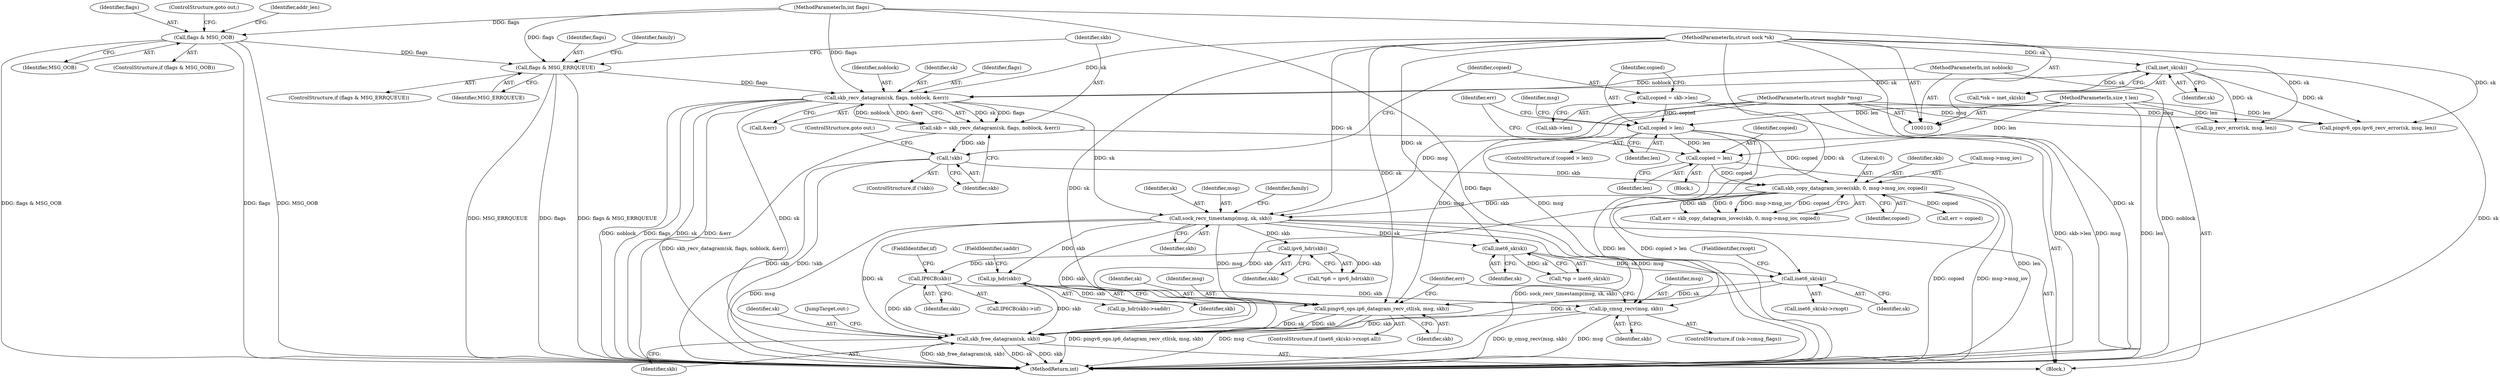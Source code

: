 digraph "0_linux_bceaa90240b6019ed73b49965eac7d167610be69_0@API" {
"1000375" [label="(Call,skb_free_datagram(sk, skb))"];
"1000364" [label="(Call,pingv6_ops.ip6_datagram_recv_ctl(sk, msg, skb))"];
"1000360" [label="(Call,inet6_sk(sk))"];
"1000298" [label="(Call,inet6_sk(sk))"];
"1000237" [label="(Call,sock_recv_timestamp(msg, sk, skb))"];
"1000106" [label="(MethodParameterIn,struct msghdr *msg)"];
"1000197" [label="(Call,skb_recv_datagram(sk, flags, noblock, &err))"];
"1000115" [label="(Call,inet_sk(sk))"];
"1000105" [label="(MethodParameterIn,struct sock *sk)"];
"1000170" [label="(Call,flags & MSG_ERRQUEUE)"];
"1000139" [label="(Call,flags & MSG_OOB)"];
"1000109" [label="(MethodParameterIn,int flags)"];
"1000108" [label="(MethodParameterIn,int noblock)"];
"1000227" [label="(Call,skb_copy_datagram_iovec(skb, 0, msg->msg_iov, copied))"];
"1000204" [label="(Call,!skb)"];
"1000195" [label="(Call,skb = skb_recv_datagram(sk, flags, noblock, &err))"];
"1000222" [label="(Call,copied = len)"];
"1000213" [label="(Call,copied > len)"];
"1000207" [label="(Call,copied = skb->len)"];
"1000107" [label="(MethodParameterIn,size_t len)"];
"1000354" [label="(Call,IP6CB(skb))"];
"1000303" [label="(Call,ipv6_hdr(skb))"];
"1000286" [label="(Call,ip_cmsg_recv(msg, skb))"];
"1000270" [label="(Call,ip_hdr(skb))"];
"1000180" [label="(Call,ip_recv_error(sk, msg, len))"];
"1000141" [label="(Identifier,MSG_OOB)"];
"1000169" [label="(ControlStructure,if (flags & MSG_ERRQUEUE))"];
"1000362" [label="(FieldIdentifier,rxopt)"];
"1000191" [label="(Call,pingv6_ops.ipv6_recv_error(sk, msg, len))"];
"1000233" [label="(Identifier,copied)"];
"1000140" [label="(Identifier,flags)"];
"1000213" [label="(Call,copied > len)"];
"1000107" [label="(MethodParameterIn,size_t len)"];
"1000203" [label="(ControlStructure,if (!skb))"];
"1000372" [label="(Identifier,err)"];
"1000212" [label="(ControlStructure,if (copied > len))"];
"1000197" [label="(Call,skb_recv_datagram(sk, flags, noblock, &err))"];
"1000209" [label="(Call,skb->len)"];
"1000269" [label="(Call,ip_hdr(skb)->saddr)"];
"1000361" [label="(Identifier,sk)"];
"1000376" [label="(Identifier,sk)"];
"1000357" [label="(ControlStructure,if (inet6_sk(sk)->rxopt.all))"];
"1000196" [label="(Identifier,skb)"];
"1000288" [label="(Identifier,skb)"];
"1000214" [label="(Identifier,copied)"];
"1000296" [label="(Call,*np = inet6_sk(sk))"];
"1000208" [label="(Identifier,copied)"];
"1000270" [label="(Call,ip_hdr(skb))"];
"1000360" [label="(Call,inet6_sk(sk))"];
"1000364" [label="(Call,pingv6_ops.ip6_datagram_recv_ctl(sk, msg, skb))"];
"1000298" [label="(Call,inet6_sk(sk))"];
"1000206" [label="(ControlStructure,goto out;)"];
"1000111" [label="(Block,)"];
"1000304" [label="(Identifier,skb)"];
"1000198" [label="(Identifier,sk)"];
"1000239" [label="(Identifier,sk)"];
"1000106" [label="(MethodParameterIn,struct msghdr *msg)"];
"1000227" [label="(Call,skb_copy_datagram_iovec(skb, 0, msg->msg_iov, copied))"];
"1000172" [label="(Identifier,MSG_ERRQUEUE)"];
"1000109" [label="(MethodParameterIn,int flags)"];
"1000365" [label="(Identifier,sk)"];
"1000142" [label="(ControlStructure,goto out;)"];
"1000230" [label="(Call,msg->msg_iov)"];
"1000116" [label="(Identifier,sk)"];
"1000384" [label="(MethodReturn,int)"];
"1000303" [label="(Call,ipv6_hdr(skb))"];
"1000371" [label="(Call,err = copied)"];
"1000375" [label="(Call,skb_free_datagram(sk, skb))"];
"1000144" [label="(Identifier,addr_len)"];
"1000282" [label="(ControlStructure,if (isk->cmsg_flags))"];
"1000377" [label="(Identifier,skb)"];
"1000271" [label="(Identifier,skb)"];
"1000378" [label="(JumpTarget,out:)"];
"1000204" [label="(Call,!skb)"];
"1000287" [label="(Identifier,msg)"];
"1000229" [label="(Literal,0)"];
"1000223" [label="(Identifier,copied)"];
"1000195" [label="(Call,skb = skb_recv_datagram(sk, flags, noblock, &err))"];
"1000301" [label="(Call,*ip6 = ipv6_hdr(skb))"];
"1000238" [label="(Identifier,msg)"];
"1000272" [label="(FieldIdentifier,saddr)"];
"1000113" [label="(Call,*isk = inet_sk(sk))"];
"1000199" [label="(Identifier,flags)"];
"1000237" [label="(Call,sock_recv_timestamp(msg, sk, skb))"];
"1000240" [label="(Identifier,skb)"];
"1000224" [label="(Identifier,len)"];
"1000219" [label="(Identifier,msg)"];
"1000201" [label="(Call,&err)"];
"1000356" [label="(FieldIdentifier,iif)"];
"1000226" [label="(Identifier,err)"];
"1000222" [label="(Call,copied = len)"];
"1000105" [label="(MethodParameterIn,struct sock *sk)"];
"1000205" [label="(Identifier,skb)"];
"1000176" [label="(Identifier,family)"];
"1000353" [label="(Call,IP6CB(skb)->iif)"];
"1000367" [label="(Identifier,skb)"];
"1000216" [label="(Block,)"];
"1000139" [label="(Call,flags & MSG_OOB)"];
"1000228" [label="(Identifier,skb)"];
"1000215" [label="(Identifier,len)"];
"1000355" [label="(Identifier,skb)"];
"1000243" [label="(Identifier,family)"];
"1000171" [label="(Identifier,flags)"];
"1000200" [label="(Identifier,noblock)"];
"1000225" [label="(Call,err = skb_copy_datagram_iovec(skb, 0, msg->msg_iov, copied))"];
"1000207" [label="(Call,copied = skb->len)"];
"1000299" [label="(Identifier,sk)"];
"1000138" [label="(ControlStructure,if (flags & MSG_OOB))"];
"1000170" [label="(Call,flags & MSG_ERRQUEUE)"];
"1000108" [label="(MethodParameterIn,int noblock)"];
"1000286" [label="(Call,ip_cmsg_recv(msg, skb))"];
"1000115" [label="(Call,inet_sk(sk))"];
"1000354" [label="(Call,IP6CB(skb))"];
"1000359" [label="(Call,inet6_sk(sk)->rxopt)"];
"1000366" [label="(Identifier,msg)"];
"1000375" -> "1000111"  [label="AST: "];
"1000375" -> "1000377"  [label="CFG: "];
"1000376" -> "1000375"  [label="AST: "];
"1000377" -> "1000375"  [label="AST: "];
"1000378" -> "1000375"  [label="CFG: "];
"1000375" -> "1000384"  [label="DDG: sk"];
"1000375" -> "1000384"  [label="DDG: skb"];
"1000375" -> "1000384"  [label="DDG: skb_free_datagram(sk, skb)"];
"1000364" -> "1000375"  [label="DDG: sk"];
"1000364" -> "1000375"  [label="DDG: skb"];
"1000360" -> "1000375"  [label="DDG: sk"];
"1000237" -> "1000375"  [label="DDG: sk"];
"1000237" -> "1000375"  [label="DDG: skb"];
"1000197" -> "1000375"  [label="DDG: sk"];
"1000105" -> "1000375"  [label="DDG: sk"];
"1000286" -> "1000375"  [label="DDG: skb"];
"1000227" -> "1000375"  [label="DDG: skb"];
"1000270" -> "1000375"  [label="DDG: skb"];
"1000354" -> "1000375"  [label="DDG: skb"];
"1000364" -> "1000357"  [label="AST: "];
"1000364" -> "1000367"  [label="CFG: "];
"1000365" -> "1000364"  [label="AST: "];
"1000366" -> "1000364"  [label="AST: "];
"1000367" -> "1000364"  [label="AST: "];
"1000372" -> "1000364"  [label="CFG: "];
"1000364" -> "1000384"  [label="DDG: msg"];
"1000364" -> "1000384"  [label="DDG: pingv6_ops.ip6_datagram_recv_ctl(sk, msg, skb)"];
"1000360" -> "1000364"  [label="DDG: sk"];
"1000105" -> "1000364"  [label="DDG: sk"];
"1000237" -> "1000364"  [label="DDG: msg"];
"1000106" -> "1000364"  [label="DDG: msg"];
"1000354" -> "1000364"  [label="DDG: skb"];
"1000360" -> "1000359"  [label="AST: "];
"1000360" -> "1000361"  [label="CFG: "];
"1000361" -> "1000360"  [label="AST: "];
"1000362" -> "1000360"  [label="CFG: "];
"1000298" -> "1000360"  [label="DDG: sk"];
"1000105" -> "1000360"  [label="DDG: sk"];
"1000298" -> "1000296"  [label="AST: "];
"1000298" -> "1000299"  [label="CFG: "];
"1000299" -> "1000298"  [label="AST: "];
"1000296" -> "1000298"  [label="CFG: "];
"1000298" -> "1000296"  [label="DDG: sk"];
"1000237" -> "1000298"  [label="DDG: sk"];
"1000105" -> "1000298"  [label="DDG: sk"];
"1000237" -> "1000111"  [label="AST: "];
"1000237" -> "1000240"  [label="CFG: "];
"1000238" -> "1000237"  [label="AST: "];
"1000239" -> "1000237"  [label="AST: "];
"1000240" -> "1000237"  [label="AST: "];
"1000243" -> "1000237"  [label="CFG: "];
"1000237" -> "1000384"  [label="DDG: sock_recv_timestamp(msg, sk, skb)"];
"1000237" -> "1000384"  [label="DDG: msg"];
"1000106" -> "1000237"  [label="DDG: msg"];
"1000197" -> "1000237"  [label="DDG: sk"];
"1000105" -> "1000237"  [label="DDG: sk"];
"1000227" -> "1000237"  [label="DDG: skb"];
"1000237" -> "1000270"  [label="DDG: skb"];
"1000237" -> "1000286"  [label="DDG: msg"];
"1000237" -> "1000303"  [label="DDG: skb"];
"1000106" -> "1000103"  [label="AST: "];
"1000106" -> "1000384"  [label="DDG: msg"];
"1000106" -> "1000180"  [label="DDG: msg"];
"1000106" -> "1000191"  [label="DDG: msg"];
"1000106" -> "1000286"  [label="DDG: msg"];
"1000197" -> "1000195"  [label="AST: "];
"1000197" -> "1000201"  [label="CFG: "];
"1000198" -> "1000197"  [label="AST: "];
"1000199" -> "1000197"  [label="AST: "];
"1000200" -> "1000197"  [label="AST: "];
"1000201" -> "1000197"  [label="AST: "];
"1000195" -> "1000197"  [label="CFG: "];
"1000197" -> "1000384"  [label="DDG: &err"];
"1000197" -> "1000384"  [label="DDG: noblock"];
"1000197" -> "1000384"  [label="DDG: flags"];
"1000197" -> "1000384"  [label="DDG: sk"];
"1000197" -> "1000195"  [label="DDG: sk"];
"1000197" -> "1000195"  [label="DDG: flags"];
"1000197" -> "1000195"  [label="DDG: noblock"];
"1000197" -> "1000195"  [label="DDG: &err"];
"1000115" -> "1000197"  [label="DDG: sk"];
"1000105" -> "1000197"  [label="DDG: sk"];
"1000170" -> "1000197"  [label="DDG: flags"];
"1000109" -> "1000197"  [label="DDG: flags"];
"1000108" -> "1000197"  [label="DDG: noblock"];
"1000115" -> "1000113"  [label="AST: "];
"1000115" -> "1000116"  [label="CFG: "];
"1000116" -> "1000115"  [label="AST: "];
"1000113" -> "1000115"  [label="CFG: "];
"1000115" -> "1000384"  [label="DDG: sk"];
"1000115" -> "1000113"  [label="DDG: sk"];
"1000105" -> "1000115"  [label="DDG: sk"];
"1000115" -> "1000180"  [label="DDG: sk"];
"1000115" -> "1000191"  [label="DDG: sk"];
"1000105" -> "1000103"  [label="AST: "];
"1000105" -> "1000384"  [label="DDG: sk"];
"1000105" -> "1000180"  [label="DDG: sk"];
"1000105" -> "1000191"  [label="DDG: sk"];
"1000170" -> "1000169"  [label="AST: "];
"1000170" -> "1000172"  [label="CFG: "];
"1000171" -> "1000170"  [label="AST: "];
"1000172" -> "1000170"  [label="AST: "];
"1000176" -> "1000170"  [label="CFG: "];
"1000196" -> "1000170"  [label="CFG: "];
"1000170" -> "1000384"  [label="DDG: MSG_ERRQUEUE"];
"1000170" -> "1000384"  [label="DDG: flags"];
"1000170" -> "1000384"  [label="DDG: flags & MSG_ERRQUEUE"];
"1000139" -> "1000170"  [label="DDG: flags"];
"1000109" -> "1000170"  [label="DDG: flags"];
"1000139" -> "1000138"  [label="AST: "];
"1000139" -> "1000141"  [label="CFG: "];
"1000140" -> "1000139"  [label="AST: "];
"1000141" -> "1000139"  [label="AST: "];
"1000142" -> "1000139"  [label="CFG: "];
"1000144" -> "1000139"  [label="CFG: "];
"1000139" -> "1000384"  [label="DDG: MSG_OOB"];
"1000139" -> "1000384"  [label="DDG: flags & MSG_OOB"];
"1000139" -> "1000384"  [label="DDG: flags"];
"1000109" -> "1000139"  [label="DDG: flags"];
"1000109" -> "1000103"  [label="AST: "];
"1000109" -> "1000384"  [label="DDG: flags"];
"1000108" -> "1000103"  [label="AST: "];
"1000108" -> "1000384"  [label="DDG: noblock"];
"1000227" -> "1000225"  [label="AST: "];
"1000227" -> "1000233"  [label="CFG: "];
"1000228" -> "1000227"  [label="AST: "];
"1000229" -> "1000227"  [label="AST: "];
"1000230" -> "1000227"  [label="AST: "];
"1000233" -> "1000227"  [label="AST: "];
"1000225" -> "1000227"  [label="CFG: "];
"1000227" -> "1000384"  [label="DDG: copied"];
"1000227" -> "1000384"  [label="DDG: msg->msg_iov"];
"1000227" -> "1000225"  [label="DDG: skb"];
"1000227" -> "1000225"  [label="DDG: 0"];
"1000227" -> "1000225"  [label="DDG: msg->msg_iov"];
"1000227" -> "1000225"  [label="DDG: copied"];
"1000204" -> "1000227"  [label="DDG: skb"];
"1000222" -> "1000227"  [label="DDG: copied"];
"1000213" -> "1000227"  [label="DDG: copied"];
"1000227" -> "1000371"  [label="DDG: copied"];
"1000204" -> "1000203"  [label="AST: "];
"1000204" -> "1000205"  [label="CFG: "];
"1000205" -> "1000204"  [label="AST: "];
"1000206" -> "1000204"  [label="CFG: "];
"1000208" -> "1000204"  [label="CFG: "];
"1000204" -> "1000384"  [label="DDG: skb"];
"1000204" -> "1000384"  [label="DDG: !skb"];
"1000195" -> "1000204"  [label="DDG: skb"];
"1000195" -> "1000111"  [label="AST: "];
"1000196" -> "1000195"  [label="AST: "];
"1000205" -> "1000195"  [label="CFG: "];
"1000195" -> "1000384"  [label="DDG: skb_recv_datagram(sk, flags, noblock, &err)"];
"1000222" -> "1000216"  [label="AST: "];
"1000222" -> "1000224"  [label="CFG: "];
"1000223" -> "1000222"  [label="AST: "];
"1000224" -> "1000222"  [label="AST: "];
"1000226" -> "1000222"  [label="CFG: "];
"1000222" -> "1000384"  [label="DDG: len"];
"1000213" -> "1000222"  [label="DDG: len"];
"1000107" -> "1000222"  [label="DDG: len"];
"1000213" -> "1000212"  [label="AST: "];
"1000213" -> "1000215"  [label="CFG: "];
"1000214" -> "1000213"  [label="AST: "];
"1000215" -> "1000213"  [label="AST: "];
"1000219" -> "1000213"  [label="CFG: "];
"1000226" -> "1000213"  [label="CFG: "];
"1000213" -> "1000384"  [label="DDG: copied > len"];
"1000213" -> "1000384"  [label="DDG: len"];
"1000207" -> "1000213"  [label="DDG: copied"];
"1000107" -> "1000213"  [label="DDG: len"];
"1000207" -> "1000111"  [label="AST: "];
"1000207" -> "1000209"  [label="CFG: "];
"1000208" -> "1000207"  [label="AST: "];
"1000209" -> "1000207"  [label="AST: "];
"1000214" -> "1000207"  [label="CFG: "];
"1000207" -> "1000384"  [label="DDG: skb->len"];
"1000107" -> "1000103"  [label="AST: "];
"1000107" -> "1000384"  [label="DDG: len"];
"1000107" -> "1000180"  [label="DDG: len"];
"1000107" -> "1000191"  [label="DDG: len"];
"1000354" -> "1000353"  [label="AST: "];
"1000354" -> "1000355"  [label="CFG: "];
"1000355" -> "1000354"  [label="AST: "];
"1000356" -> "1000354"  [label="CFG: "];
"1000303" -> "1000354"  [label="DDG: skb"];
"1000303" -> "1000301"  [label="AST: "];
"1000303" -> "1000304"  [label="CFG: "];
"1000304" -> "1000303"  [label="AST: "];
"1000301" -> "1000303"  [label="CFG: "];
"1000303" -> "1000301"  [label="DDG: skb"];
"1000286" -> "1000282"  [label="AST: "];
"1000286" -> "1000288"  [label="CFG: "];
"1000287" -> "1000286"  [label="AST: "];
"1000288" -> "1000286"  [label="AST: "];
"1000372" -> "1000286"  [label="CFG: "];
"1000286" -> "1000384"  [label="DDG: ip_cmsg_recv(msg, skb)"];
"1000286" -> "1000384"  [label="DDG: msg"];
"1000270" -> "1000286"  [label="DDG: skb"];
"1000270" -> "1000269"  [label="AST: "];
"1000270" -> "1000271"  [label="CFG: "];
"1000271" -> "1000270"  [label="AST: "];
"1000272" -> "1000270"  [label="CFG: "];
}
